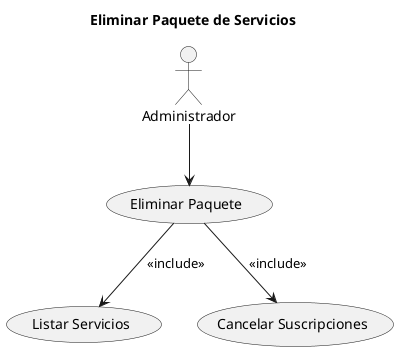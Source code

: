 @startuml Delete_Services_Package

title Eliminar Paquete de Servicios

actor Administrador

Administrador --> (Eliminar Paquete)
(Eliminar Paquete) --> (Listar Servicios) : <<include>>
(Eliminar Paquete) --> (Cancelar Suscripciones) : <<include>>

@enduml
